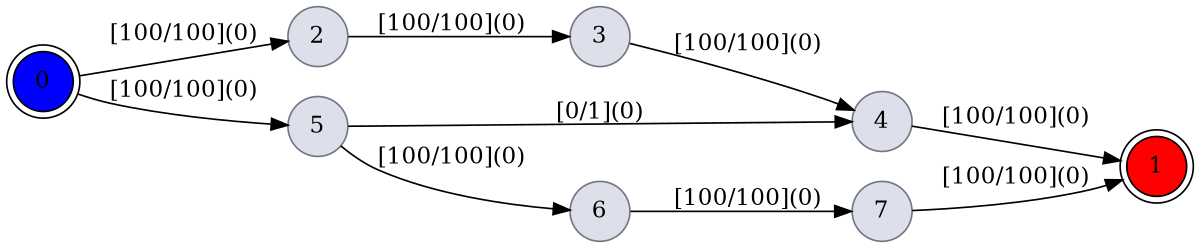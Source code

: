 digraph finite_state_machine {
 rankdir=LR;
	size="8,5";
node [shape = doublecircle, style=filled, fillcolor=blue]; 0;
node [shape = doublecircle, style=filled, fillcolor=red]; 1;
node [shape = circle, style=filled, fillcolor="#dde0ea", color="#737683"];
2 -> 3 [ label = "[100/100](0)"];
3 -> 4 [ label = "[100/100](0)"];
5 -> 6 [ label = "[100/100](0)"];
5 -> 4 [ label = "[0/1](0)"];
6 -> 7 [ label = "[100/100](0)"];
7 -> 1 [ label = "[100/100](0)"];
0 -> 2 [ label = "[100/100](0)"];
0 -> 5 [ label = "[100/100](0)"];
4 -> 1 [ label = "[100/100](0)"];
}
